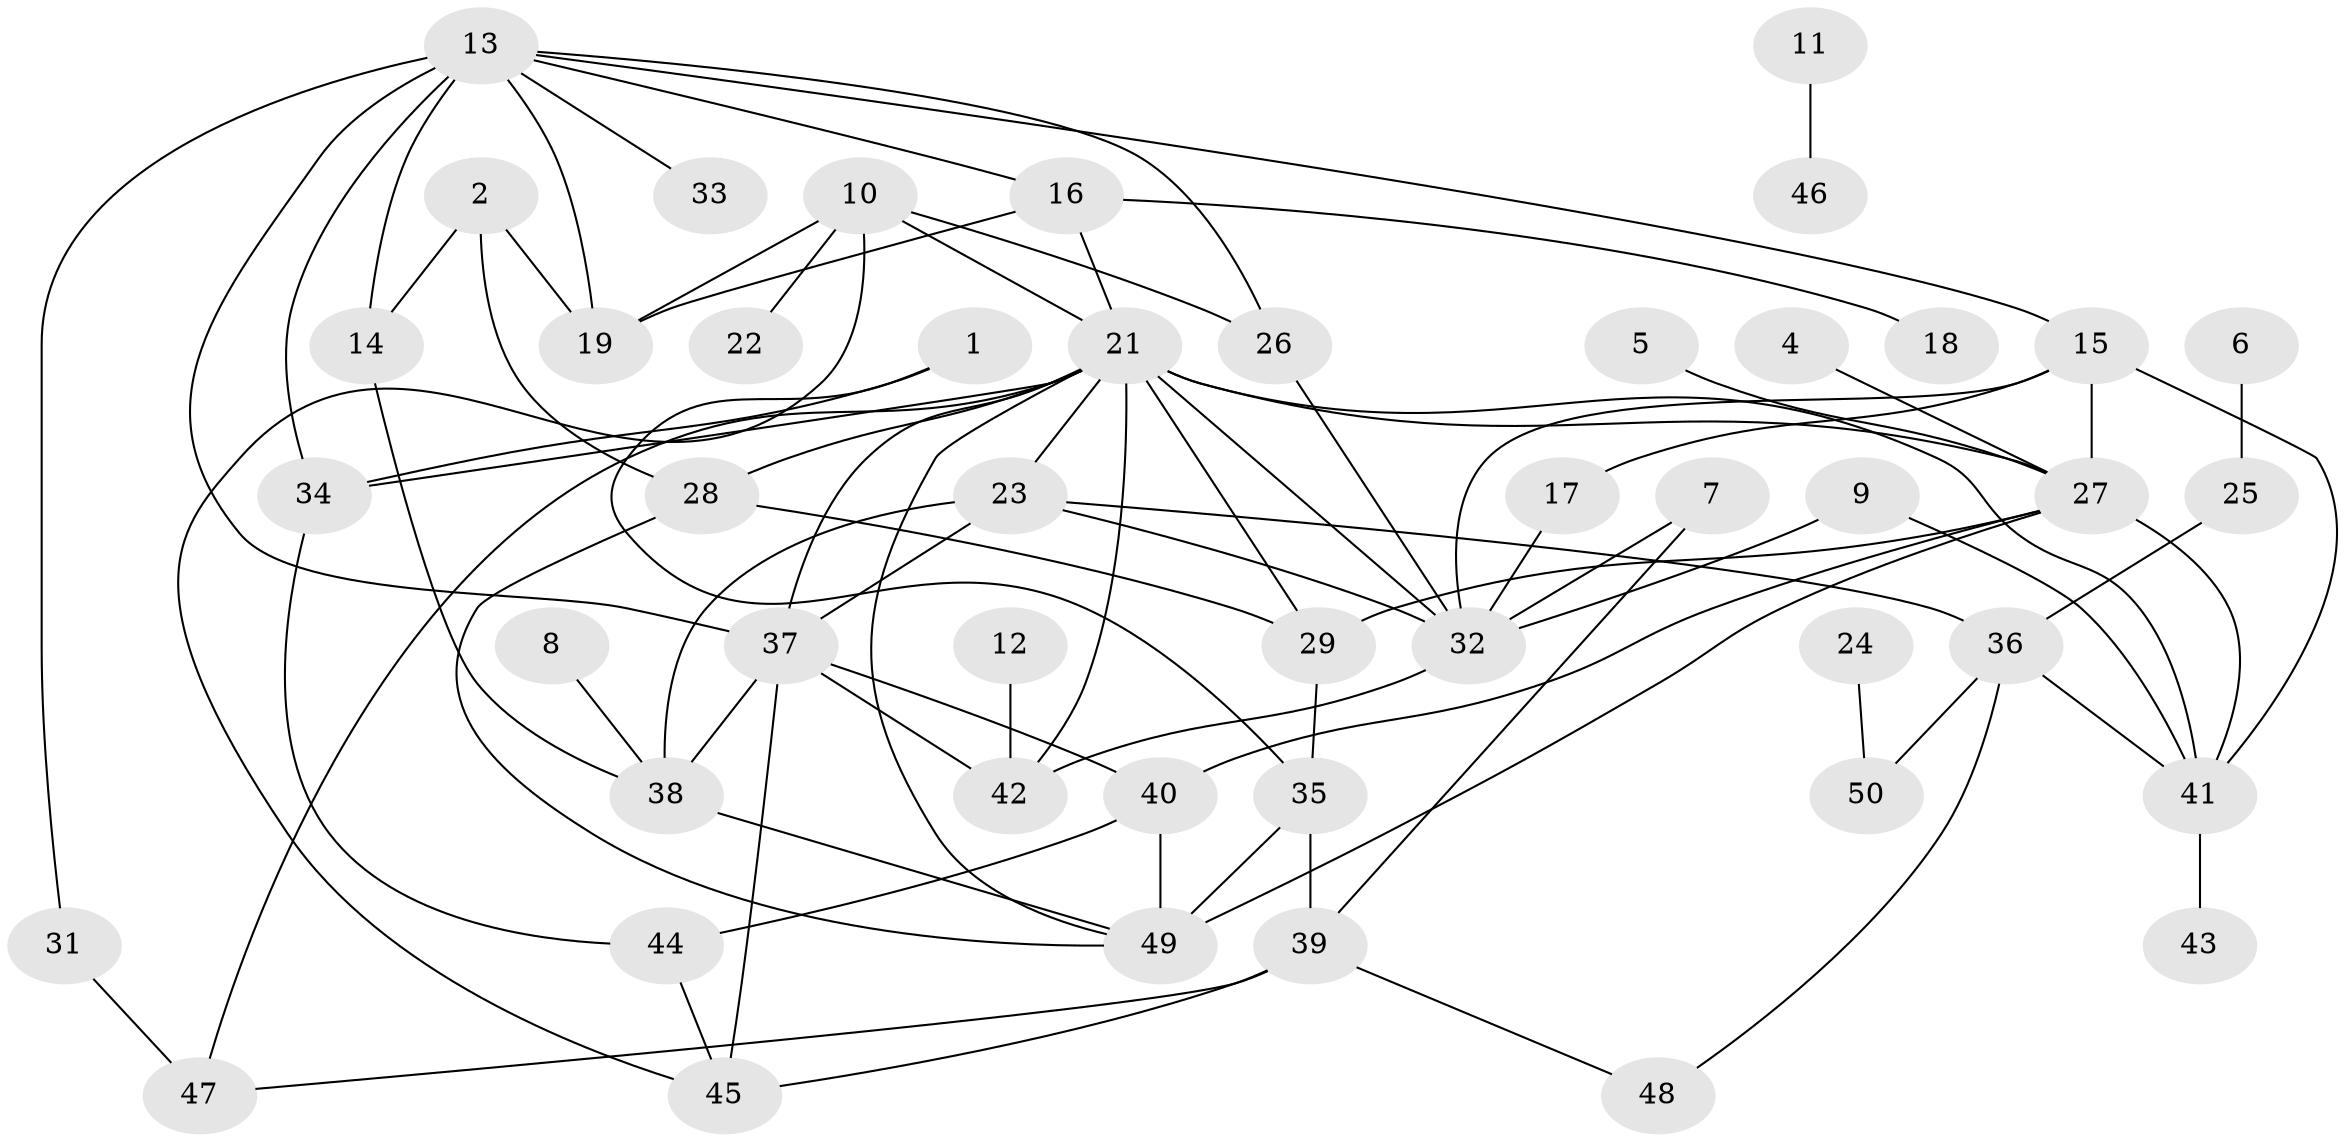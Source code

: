 // original degree distribution, {3: 0.21, 2: 0.23, 4: 0.2, 1: 0.19, 0: 0.03, 5: 0.11, 7: 0.02, 9: 0.01}
// Generated by graph-tools (version 1.1) at 2025/49/03/09/25 03:49:06]
// undirected, 47 vertices, 83 edges
graph export_dot {
graph [start="1"]
  node [color=gray90,style=filled];
  1;
  2;
  4;
  5;
  6;
  7;
  8;
  9;
  10;
  11;
  12;
  13;
  14;
  15;
  16;
  17;
  18;
  19;
  21;
  22;
  23;
  24;
  25;
  26;
  27;
  28;
  29;
  31;
  32;
  33;
  34;
  35;
  36;
  37;
  38;
  39;
  40;
  41;
  42;
  43;
  44;
  45;
  46;
  47;
  48;
  49;
  50;
  1 -- 34 [weight=1.0];
  1 -- 35 [weight=1.0];
  2 -- 14 [weight=1.0];
  2 -- 19 [weight=1.0];
  2 -- 28 [weight=1.0];
  4 -- 27 [weight=1.0];
  5 -- 27 [weight=1.0];
  6 -- 25 [weight=1.0];
  7 -- 32 [weight=1.0];
  7 -- 39 [weight=1.0];
  8 -- 38 [weight=1.0];
  9 -- 32 [weight=1.0];
  9 -- 41 [weight=1.0];
  10 -- 19 [weight=1.0];
  10 -- 21 [weight=1.0];
  10 -- 22 [weight=1.0];
  10 -- 26 [weight=1.0];
  10 -- 45 [weight=1.0];
  11 -- 46 [weight=1.0];
  12 -- 42 [weight=1.0];
  13 -- 14 [weight=1.0];
  13 -- 15 [weight=1.0];
  13 -- 16 [weight=1.0];
  13 -- 19 [weight=1.0];
  13 -- 26 [weight=1.0];
  13 -- 31 [weight=1.0];
  13 -- 33 [weight=1.0];
  13 -- 34 [weight=2.0];
  13 -- 37 [weight=1.0];
  14 -- 38 [weight=1.0];
  15 -- 17 [weight=1.0];
  15 -- 27 [weight=1.0];
  15 -- 32 [weight=1.0];
  15 -- 41 [weight=2.0];
  16 -- 18 [weight=1.0];
  16 -- 19 [weight=1.0];
  16 -- 21 [weight=1.0];
  17 -- 32 [weight=1.0];
  21 -- 23 [weight=1.0];
  21 -- 27 [weight=1.0];
  21 -- 28 [weight=1.0];
  21 -- 29 [weight=2.0];
  21 -- 32 [weight=1.0];
  21 -- 34 [weight=1.0];
  21 -- 37 [weight=1.0];
  21 -- 41 [weight=2.0];
  21 -- 42 [weight=2.0];
  21 -- 47 [weight=1.0];
  21 -- 49 [weight=1.0];
  23 -- 32 [weight=1.0];
  23 -- 36 [weight=1.0];
  23 -- 37 [weight=1.0];
  23 -- 38 [weight=1.0];
  24 -- 50 [weight=1.0];
  25 -- 36 [weight=1.0];
  26 -- 32 [weight=1.0];
  27 -- 29 [weight=1.0];
  27 -- 40 [weight=1.0];
  27 -- 41 [weight=1.0];
  27 -- 49 [weight=1.0];
  28 -- 29 [weight=1.0];
  28 -- 49 [weight=1.0];
  29 -- 35 [weight=1.0];
  31 -- 47 [weight=1.0];
  32 -- 42 [weight=1.0];
  34 -- 44 [weight=1.0];
  35 -- 39 [weight=2.0];
  35 -- 49 [weight=1.0];
  36 -- 41 [weight=1.0];
  36 -- 48 [weight=1.0];
  36 -- 50 [weight=1.0];
  37 -- 38 [weight=1.0];
  37 -- 40 [weight=2.0];
  37 -- 42 [weight=1.0];
  37 -- 45 [weight=1.0];
  38 -- 49 [weight=1.0];
  39 -- 45 [weight=1.0];
  39 -- 47 [weight=1.0];
  39 -- 48 [weight=1.0];
  40 -- 44 [weight=1.0];
  40 -- 49 [weight=2.0];
  41 -- 43 [weight=1.0];
  44 -- 45 [weight=1.0];
}
